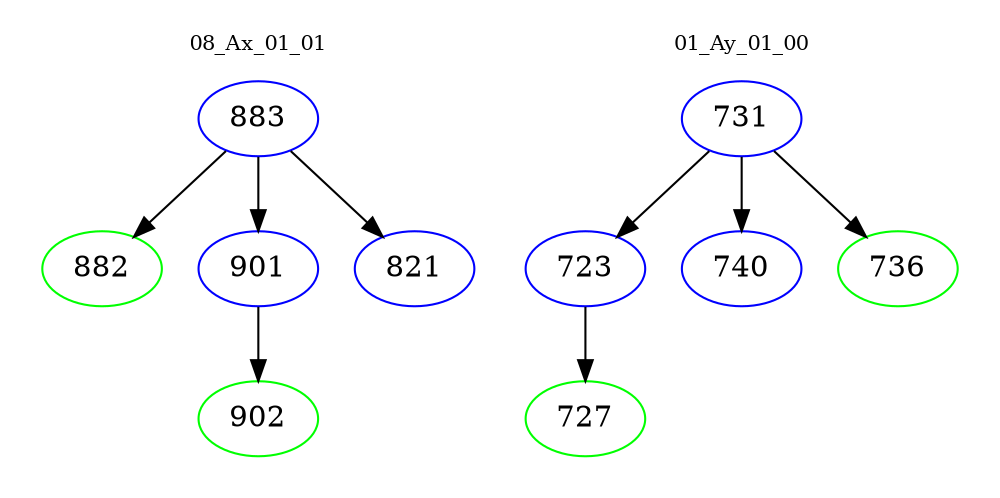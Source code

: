 digraph{
subgraph cluster_0 {
color = white
label = "08_Ax_01_01";
fontsize=10;
T0_883 [label="883", color="blue"]
T0_883 -> T0_882 [color="black"]
T0_882 [label="882", color="green"]
T0_883 -> T0_901 [color="black"]
T0_901 [label="901", color="blue"]
T0_901 -> T0_902 [color="black"]
T0_902 [label="902", color="green"]
T0_883 -> T0_821 [color="black"]
T0_821 [label="821", color="blue"]
}
subgraph cluster_1 {
color = white
label = "01_Ay_01_00";
fontsize=10;
T1_731 [label="731", color="blue"]
T1_731 -> T1_723 [color="black"]
T1_723 [label="723", color="blue"]
T1_723 -> T1_727 [color="black"]
T1_727 [label="727", color="green"]
T1_731 -> T1_740 [color="black"]
T1_740 [label="740", color="blue"]
T1_731 -> T1_736 [color="black"]
T1_736 [label="736", color="green"]
}
}
